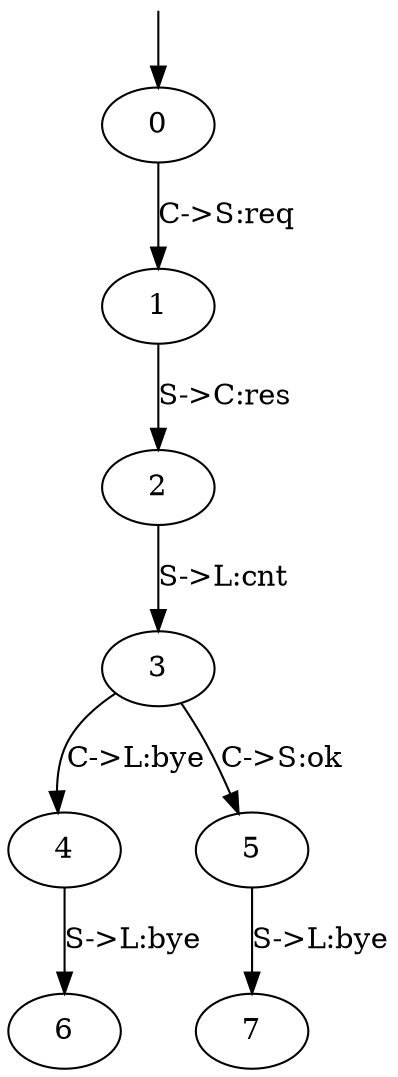 digraph automaNoWellBranched {
	s0 [label="" height=0 shape=none width=0]
	s0 -> 0
	0 -> 1 [label="C->S:req"]
	1 -> 2 [label="S->C:res"]
	2 -> 3 [label="S->L:cnt"]
	3 -> 4 [label="C->L:bye"]
	3 -> 5 [label="C->S:ok"]
	4 -> 6 [label="S->L:bye"]
	5 -> 7 [label="S->L:bye"]
}